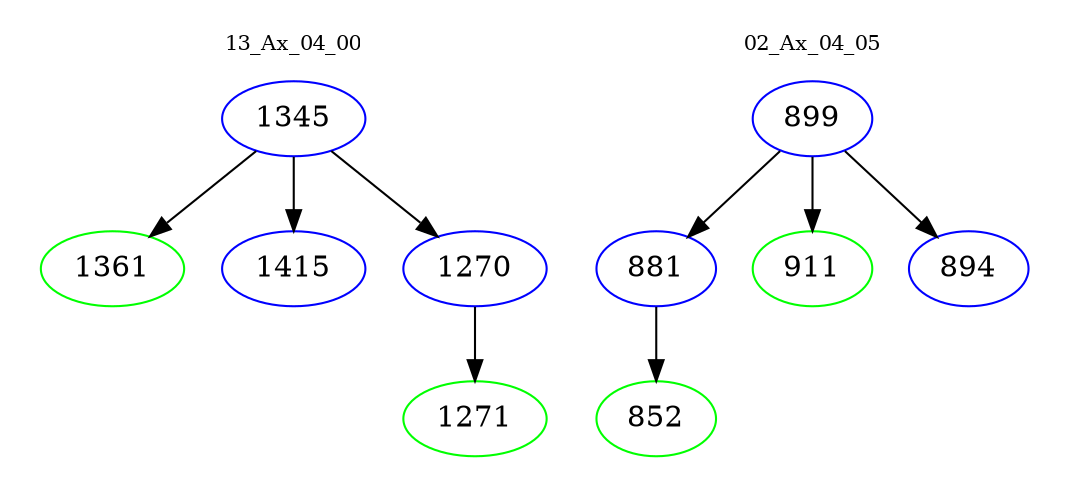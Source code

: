digraph{
subgraph cluster_0 {
color = white
label = "13_Ax_04_00";
fontsize=10;
T0_1345 [label="1345", color="blue"]
T0_1345 -> T0_1361 [color="black"]
T0_1361 [label="1361", color="green"]
T0_1345 -> T0_1415 [color="black"]
T0_1415 [label="1415", color="blue"]
T0_1345 -> T0_1270 [color="black"]
T0_1270 [label="1270", color="blue"]
T0_1270 -> T0_1271 [color="black"]
T0_1271 [label="1271", color="green"]
}
subgraph cluster_1 {
color = white
label = "02_Ax_04_05";
fontsize=10;
T1_899 [label="899", color="blue"]
T1_899 -> T1_881 [color="black"]
T1_881 [label="881", color="blue"]
T1_881 -> T1_852 [color="black"]
T1_852 [label="852", color="green"]
T1_899 -> T1_911 [color="black"]
T1_911 [label="911", color="green"]
T1_899 -> T1_894 [color="black"]
T1_894 [label="894", color="blue"]
}
}
